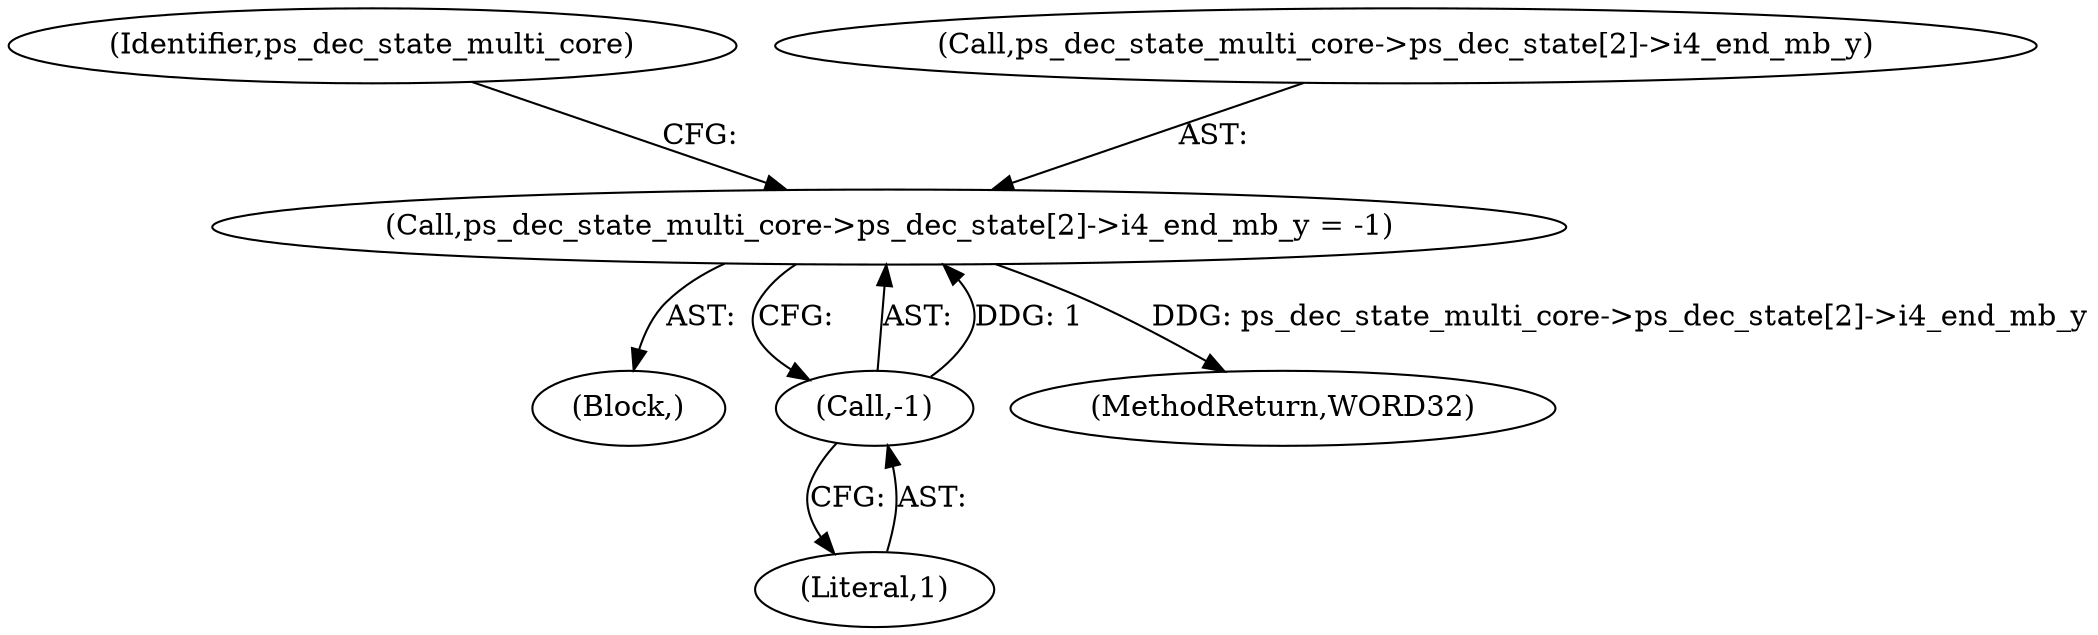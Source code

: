 digraph "0_Android_ba604d336b40fd4bde1622f64d67135bdbd61301_0@array" {
"1000194" [label="(Call,ps_dec_state_multi_core->ps_dec_state[2]->i4_end_mb_y = -1)"];
"1000202" [label="(Call,-1)"];
"1000208" [label="(Identifier,ps_dec_state_multi_core)"];
"1000202" [label="(Call,-1)"];
"1000195" [label="(Call,ps_dec_state_multi_core->ps_dec_state[2]->i4_end_mb_y)"];
"1000194" [label="(Call,ps_dec_state_multi_core->ps_dec_state[2]->i4_end_mb_y = -1)"];
"1000109" [label="(Block,)"];
"1000545" [label="(MethodReturn,WORD32)"];
"1000203" [label="(Literal,1)"];
"1000194" -> "1000109"  [label="AST: "];
"1000194" -> "1000202"  [label="CFG: "];
"1000195" -> "1000194"  [label="AST: "];
"1000202" -> "1000194"  [label="AST: "];
"1000208" -> "1000194"  [label="CFG: "];
"1000194" -> "1000545"  [label="DDG: ps_dec_state_multi_core->ps_dec_state[2]->i4_end_mb_y"];
"1000202" -> "1000194"  [label="DDG: 1"];
"1000202" -> "1000203"  [label="CFG: "];
"1000203" -> "1000202"  [label="AST: "];
}
